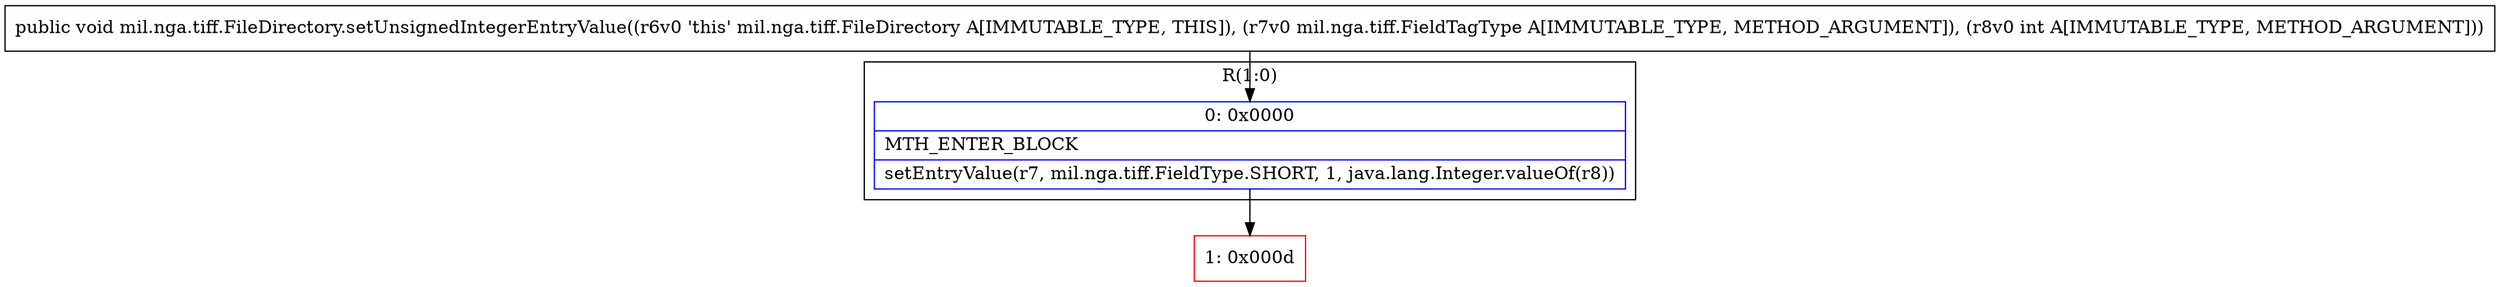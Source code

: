 digraph "CFG formil.nga.tiff.FileDirectory.setUnsignedIntegerEntryValue(Lmil\/nga\/tiff\/FieldTagType;I)V" {
subgraph cluster_Region_1362297987 {
label = "R(1:0)";
node [shape=record,color=blue];
Node_0 [shape=record,label="{0\:\ 0x0000|MTH_ENTER_BLOCK\l|setEntryValue(r7, mil.nga.tiff.FieldType.SHORT, 1, java.lang.Integer.valueOf(r8))\l}"];
}
Node_1 [shape=record,color=red,label="{1\:\ 0x000d}"];
MethodNode[shape=record,label="{public void mil.nga.tiff.FileDirectory.setUnsignedIntegerEntryValue((r6v0 'this' mil.nga.tiff.FileDirectory A[IMMUTABLE_TYPE, THIS]), (r7v0 mil.nga.tiff.FieldTagType A[IMMUTABLE_TYPE, METHOD_ARGUMENT]), (r8v0 int A[IMMUTABLE_TYPE, METHOD_ARGUMENT])) }"];
MethodNode -> Node_0;
Node_0 -> Node_1;
}

